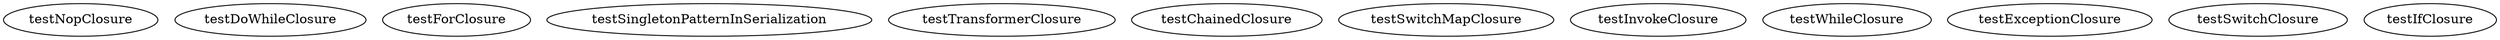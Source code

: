 digraph G {
testNopClosure;
testDoWhileClosure;
testForClosure;
testSingletonPatternInSerialization;
testTransformerClosure;
testChainedClosure;
testSwitchMapClosure;
testInvokeClosure;
testWhileClosure;
testExceptionClosure;
testSwitchClosure;
testIfClosure;
}